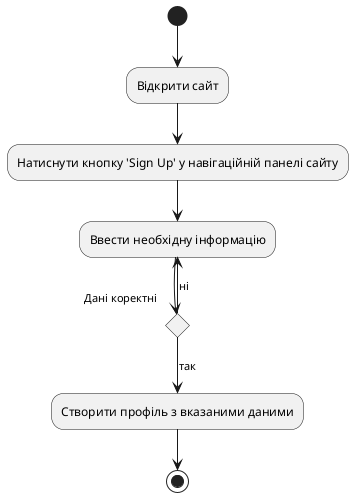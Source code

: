 @startuml NU2
(*) --> "Відкрити сайт"
--> "Натиснути кнопку 'Sign Up' у навігаційній панелі сайту"
--> "Ввести необхідну інформацію"
if "Дані коректні" then
    -->[так]"Створити профіль з вказаними даними"
    --> (*)
else
    -->[ні] "Ввести необхідну інформацію"
endif

@enduml